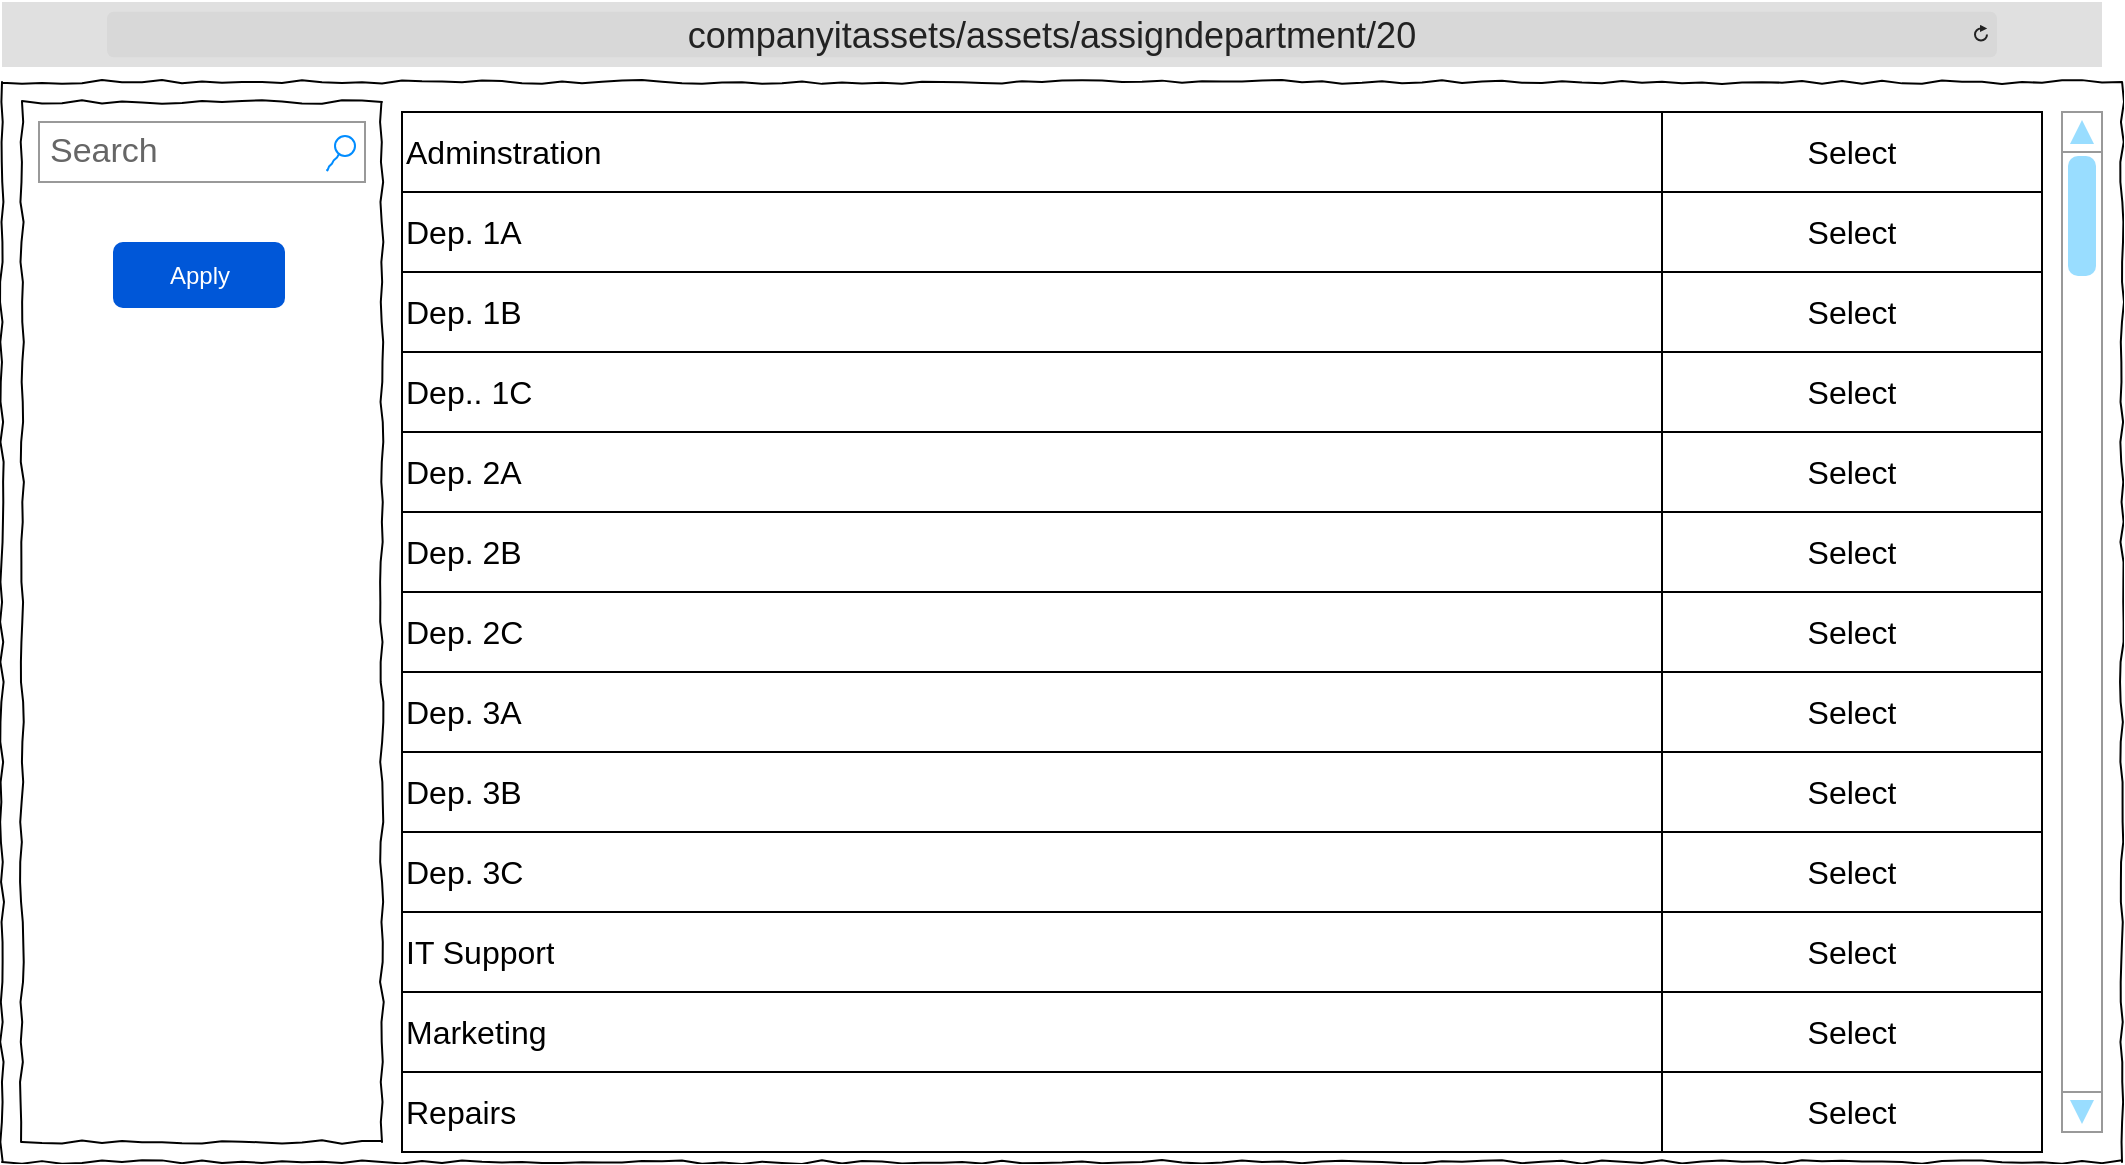 <mxfile version="26.0.11">
  <diagram name="Page-1" id="03018318-947c-dd8e-b7a3-06fadd420f32">
    <mxGraphModel dx="3354" dy="1258" grid="1" gridSize="10" guides="1" tooltips="1" connect="1" arrows="1" fold="1" page="1" pageScale="1" pageWidth="1100" pageHeight="850" background="none" math="0" shadow="0">
      <root>
        <mxCell id="0" />
        <mxCell id="1" parent="0" />
        <mxCell id="677b7b8949515195-10" value="" style="whiteSpace=wrap;html=1;rounded=0;shadow=0;labelBackgroundColor=none;strokeWidth=1;fillColor=none;fontFamily=Verdana;fontSize=12;align=center;comic=1;" parent="1" vertex="1">
          <mxGeometry x="30" y="50" width="180" height="520" as="geometry" />
        </mxCell>
        <mxCell id="677b7b8949515195-1" value="" style="whiteSpace=wrap;html=1;rounded=0;shadow=0;labelBackgroundColor=none;strokeColor=#000000;strokeWidth=1;fillColor=none;fontFamily=Verdana;fontSize=12;fontColor=#000000;align=center;comic=1;" parent="1" vertex="1">
          <mxGeometry x="20" y="40" width="1060" height="540" as="geometry" />
        </mxCell>
        <mxCell id="677b7b8949515195-3" value="Search" style="strokeWidth=1;shadow=0;dashed=0;align=center;html=1;shape=mxgraph.mockup.forms.searchBox;strokeColor=#999999;mainText=;strokeColor2=#008cff;fontColor=#666666;fontSize=17;align=left;spacingLeft=3;rounded=0;labelBackgroundColor=none;comic=1;" parent="1" vertex="1">
          <mxGeometry x="38.5" y="60" width="163" height="30" as="geometry" />
        </mxCell>
        <mxCell id="q4BZEvWAXVgxHDnkbYNj-130" value="Apply" style="rounded=1;fillColor=#0057D8;strokeColor=none;html=1;whiteSpace=wrap;fontColor=#ffffff;align=center;verticalAlign=middle;fontStyle=0;fontSize=12;sketch=0;" parent="1" vertex="1">
          <mxGeometry x="75.5" y="120" width="86" height="33" as="geometry" />
        </mxCell>
        <mxCell id="q4BZEvWAXVgxHDnkbYNj-132" value="" style="verticalLabelPosition=bottom;shadow=0;dashed=0;align=center;html=1;verticalAlign=top;strokeWidth=1;shape=mxgraph.mockup.navigation.scrollBar;strokeColor=#999999;barPos=99.512;fillColor2=#99ddff;strokeColor2=none;direction=north;" parent="1" vertex="1">
          <mxGeometry x="1050" y="55" width="20" height="510" as="geometry" />
        </mxCell>
        <mxCell id="zX-MKMj06BqSPDNbv460-1" value="&lt;font style=&quot;font-size: 18px;&quot;&gt;companyitassets/assets/assigndepartment/20&lt;/font&gt;" style="html=1;strokeWidth=1;shadow=0;dashed=0;shape=mxgraph.ios7ui.url;fillColor=#e0e0e0;strokeColor=#c0c0c0;buttonText=;strokeColor2=#222222;fontColor=#222222;fontSize=8;spacingTop=2;align=center;whiteSpace=wrap;" parent="1" vertex="1">
          <mxGeometry x="20" width="1050" height="32.5" as="geometry" />
        </mxCell>
        <mxCell id="NqG0voG3hVpZim7TbREO-1" value="" style="shape=table;startSize=0;container=1;collapsible=0;childLayout=tableLayout;fontSize=16;" parent="1" vertex="1">
          <mxGeometry x="220" y="55" width="820" height="520" as="geometry" />
        </mxCell>
        <mxCell id="NqG0voG3hVpZim7TbREO-47" style="shape=tableRow;horizontal=0;startSize=0;swimlaneHead=0;swimlaneBody=0;strokeColor=inherit;top=0;left=0;bottom=0;right=0;collapsible=0;dropTarget=0;fillColor=none;points=[[0,0.5],[1,0.5]];portConstraint=eastwest;fontSize=16;" parent="NqG0voG3hVpZim7TbREO-1" vertex="1">
          <mxGeometry width="820" height="40" as="geometry" />
        </mxCell>
        <mxCell id="NqG0voG3hVpZim7TbREO-48" value="Adminstration" style="shape=partialRectangle;html=1;whiteSpace=wrap;connectable=0;strokeColor=inherit;overflow=hidden;fillColor=none;top=0;left=0;bottom=0;right=0;pointerEvents=1;fontSize=16;align=left;" parent="NqG0voG3hVpZim7TbREO-47" vertex="1">
          <mxGeometry width="630" height="40" as="geometry">
            <mxRectangle width="630" height="40" as="alternateBounds" />
          </mxGeometry>
        </mxCell>
        <mxCell id="NqG0voG3hVpZim7TbREO-49" value="Select" style="shape=partialRectangle;html=1;whiteSpace=wrap;connectable=0;strokeColor=inherit;overflow=hidden;fillColor=none;top=0;left=0;bottom=0;right=0;pointerEvents=1;fontSize=16;fontColor=light-dark(#000000,#7EA6E0);" parent="NqG0voG3hVpZim7TbREO-47" vertex="1">
          <mxGeometry x="630" width="190" height="40" as="geometry">
            <mxRectangle width="190" height="40" as="alternateBounds" />
          </mxGeometry>
        </mxCell>
        <mxCell id="NqG0voG3hVpZim7TbREO-2" value="" style="shape=tableRow;horizontal=0;startSize=0;swimlaneHead=0;swimlaneBody=0;strokeColor=inherit;top=0;left=0;bottom=0;right=0;collapsible=0;dropTarget=0;fillColor=none;points=[[0,0.5],[1,0.5]];portConstraint=eastwest;fontSize=16;" parent="NqG0voG3hVpZim7TbREO-1" vertex="1">
          <mxGeometry y="40" width="820" height="40" as="geometry" />
        </mxCell>
        <mxCell id="NqG0voG3hVpZim7TbREO-3" value="Dep. 1A" style="shape=partialRectangle;html=1;whiteSpace=wrap;connectable=0;strokeColor=inherit;overflow=hidden;fillColor=none;top=0;left=0;bottom=0;right=0;pointerEvents=1;fontSize=16;align=left;" parent="NqG0voG3hVpZim7TbREO-2" vertex="1">
          <mxGeometry width="630" height="40" as="geometry">
            <mxRectangle width="630" height="40" as="alternateBounds" />
          </mxGeometry>
        </mxCell>
        <mxCell id="NqG0voG3hVpZim7TbREO-4" value="Select" style="shape=partialRectangle;html=1;whiteSpace=wrap;connectable=0;strokeColor=inherit;overflow=hidden;fillColor=none;top=0;left=0;bottom=0;right=0;pointerEvents=1;fontSize=16;fontColor=light-dark(#000000,#7EA6E0);" parent="NqG0voG3hVpZim7TbREO-2" vertex="1">
          <mxGeometry x="630" width="190" height="40" as="geometry">
            <mxRectangle width="190" height="40" as="alternateBounds" />
          </mxGeometry>
        </mxCell>
        <mxCell id="NqG0voG3hVpZim7TbREO-6" value="" style="shape=tableRow;horizontal=0;startSize=0;swimlaneHead=0;swimlaneBody=0;strokeColor=inherit;top=0;left=0;bottom=0;right=0;collapsible=0;dropTarget=0;fillColor=none;points=[[0,0.5],[1,0.5]];portConstraint=eastwest;fontSize=16;" parent="NqG0voG3hVpZim7TbREO-1" vertex="1">
          <mxGeometry y="80" width="820" height="40" as="geometry" />
        </mxCell>
        <mxCell id="NqG0voG3hVpZim7TbREO-7" value="Dep. 1B" style="shape=partialRectangle;html=1;whiteSpace=wrap;connectable=0;strokeColor=inherit;overflow=hidden;fillColor=none;top=0;left=0;bottom=0;right=0;pointerEvents=1;fontSize=16;align=left;" parent="NqG0voG3hVpZim7TbREO-6" vertex="1">
          <mxGeometry width="630" height="40" as="geometry">
            <mxRectangle width="630" height="40" as="alternateBounds" />
          </mxGeometry>
        </mxCell>
        <mxCell id="NqG0voG3hVpZim7TbREO-8" value="Select" style="shape=partialRectangle;html=1;whiteSpace=wrap;connectable=0;strokeColor=inherit;overflow=hidden;fillColor=none;top=0;left=0;bottom=0;right=0;pointerEvents=1;fontSize=16;fontColor=light-dark(#000000,#7EA6E0);" parent="NqG0voG3hVpZim7TbREO-6" vertex="1">
          <mxGeometry x="630" width="190" height="40" as="geometry">
            <mxRectangle width="190" height="40" as="alternateBounds" />
          </mxGeometry>
        </mxCell>
        <mxCell id="NqG0voG3hVpZim7TbREO-10" value="" style="shape=tableRow;horizontal=0;startSize=0;swimlaneHead=0;swimlaneBody=0;strokeColor=inherit;top=0;left=0;bottom=0;right=0;collapsible=0;dropTarget=0;fillColor=none;points=[[0,0.5],[1,0.5]];portConstraint=eastwest;fontSize=16;" parent="NqG0voG3hVpZim7TbREO-1" vertex="1">
          <mxGeometry y="120" width="820" height="40" as="geometry" />
        </mxCell>
        <mxCell id="NqG0voG3hVpZim7TbREO-11" value="Dep.. 1C" style="shape=partialRectangle;html=1;whiteSpace=wrap;connectable=0;strokeColor=inherit;overflow=hidden;fillColor=none;top=0;left=0;bottom=0;right=0;pointerEvents=1;fontSize=16;align=left;" parent="NqG0voG3hVpZim7TbREO-10" vertex="1">
          <mxGeometry width="630" height="40" as="geometry">
            <mxRectangle width="630" height="40" as="alternateBounds" />
          </mxGeometry>
        </mxCell>
        <mxCell id="NqG0voG3hVpZim7TbREO-12" value="Select" style="shape=partialRectangle;html=1;whiteSpace=wrap;connectable=0;strokeColor=inherit;overflow=hidden;fillColor=none;top=0;left=0;bottom=0;right=0;pointerEvents=1;fontSize=16;fontColor=light-dark(#000000,#7EA6E0);" parent="NqG0voG3hVpZim7TbREO-10" vertex="1">
          <mxGeometry x="630" width="190" height="40" as="geometry">
            <mxRectangle width="190" height="40" as="alternateBounds" />
          </mxGeometry>
        </mxCell>
        <mxCell id="NqG0voG3hVpZim7TbREO-14" style="shape=tableRow;horizontal=0;startSize=0;swimlaneHead=0;swimlaneBody=0;strokeColor=inherit;top=0;left=0;bottom=0;right=0;collapsible=0;dropTarget=0;fillColor=none;points=[[0,0.5],[1,0.5]];portConstraint=eastwest;fontSize=16;" parent="NqG0voG3hVpZim7TbREO-1" vertex="1">
          <mxGeometry y="160" width="820" height="40" as="geometry" />
        </mxCell>
        <mxCell id="NqG0voG3hVpZim7TbREO-15" value="Dep. 2A" style="shape=partialRectangle;html=1;whiteSpace=wrap;connectable=0;strokeColor=inherit;overflow=hidden;fillColor=none;top=0;left=0;bottom=0;right=0;pointerEvents=1;fontSize=16;align=left;" parent="NqG0voG3hVpZim7TbREO-14" vertex="1">
          <mxGeometry width="630" height="40" as="geometry">
            <mxRectangle width="630" height="40" as="alternateBounds" />
          </mxGeometry>
        </mxCell>
        <mxCell id="NqG0voG3hVpZim7TbREO-16" value="Select" style="shape=partialRectangle;html=1;whiteSpace=wrap;connectable=0;strokeColor=inherit;overflow=hidden;fillColor=none;top=0;left=0;bottom=0;right=0;pointerEvents=1;fontSize=16;fontColor=light-dark(#000000,#7EA6E0);" parent="NqG0voG3hVpZim7TbREO-14" vertex="1">
          <mxGeometry x="630" width="190" height="40" as="geometry">
            <mxRectangle width="190" height="40" as="alternateBounds" />
          </mxGeometry>
        </mxCell>
        <mxCell id="NqG0voG3hVpZim7TbREO-17" style="shape=tableRow;horizontal=0;startSize=0;swimlaneHead=0;swimlaneBody=0;strokeColor=inherit;top=0;left=0;bottom=0;right=0;collapsible=0;dropTarget=0;fillColor=none;points=[[0,0.5],[1,0.5]];portConstraint=eastwest;fontSize=16;" parent="NqG0voG3hVpZim7TbREO-1" vertex="1">
          <mxGeometry y="200" width="820" height="40" as="geometry" />
        </mxCell>
        <mxCell id="NqG0voG3hVpZim7TbREO-18" value="Dep. 2B" style="shape=partialRectangle;html=1;whiteSpace=wrap;connectable=0;strokeColor=inherit;overflow=hidden;fillColor=none;top=0;left=0;bottom=0;right=0;pointerEvents=1;fontSize=16;align=left;" parent="NqG0voG3hVpZim7TbREO-17" vertex="1">
          <mxGeometry width="630" height="40" as="geometry">
            <mxRectangle width="630" height="40" as="alternateBounds" />
          </mxGeometry>
        </mxCell>
        <mxCell id="NqG0voG3hVpZim7TbREO-19" value="Select" style="shape=partialRectangle;html=1;whiteSpace=wrap;connectable=0;strokeColor=inherit;overflow=hidden;fillColor=none;top=0;left=0;bottom=0;right=0;pointerEvents=1;fontSize=16;fontColor=light-dark(#000000,#7EA6E0);" parent="NqG0voG3hVpZim7TbREO-17" vertex="1">
          <mxGeometry x="630" width="190" height="40" as="geometry">
            <mxRectangle width="190" height="40" as="alternateBounds" />
          </mxGeometry>
        </mxCell>
        <mxCell id="NqG0voG3hVpZim7TbREO-20" style="shape=tableRow;horizontal=0;startSize=0;swimlaneHead=0;swimlaneBody=0;strokeColor=inherit;top=0;left=0;bottom=0;right=0;collapsible=0;dropTarget=0;fillColor=none;points=[[0,0.5],[1,0.5]];portConstraint=eastwest;fontSize=16;" parent="NqG0voG3hVpZim7TbREO-1" vertex="1">
          <mxGeometry y="240" width="820" height="40" as="geometry" />
        </mxCell>
        <mxCell id="NqG0voG3hVpZim7TbREO-21" value="Dep. 2C" style="shape=partialRectangle;html=1;whiteSpace=wrap;connectable=0;strokeColor=inherit;overflow=hidden;fillColor=none;top=0;left=0;bottom=0;right=0;pointerEvents=1;fontSize=16;align=left;" parent="NqG0voG3hVpZim7TbREO-20" vertex="1">
          <mxGeometry width="630" height="40" as="geometry">
            <mxRectangle width="630" height="40" as="alternateBounds" />
          </mxGeometry>
        </mxCell>
        <mxCell id="NqG0voG3hVpZim7TbREO-22" value="Select" style="shape=partialRectangle;html=1;whiteSpace=wrap;connectable=0;strokeColor=inherit;overflow=hidden;fillColor=none;top=0;left=0;bottom=0;right=0;pointerEvents=1;fontSize=16;fontColor=light-dark(#000000,#7EA6E0);" parent="NqG0voG3hVpZim7TbREO-20" vertex="1">
          <mxGeometry x="630" width="190" height="40" as="geometry">
            <mxRectangle width="190" height="40" as="alternateBounds" />
          </mxGeometry>
        </mxCell>
        <mxCell id="NqG0voG3hVpZim7TbREO-23" style="shape=tableRow;horizontal=0;startSize=0;swimlaneHead=0;swimlaneBody=0;strokeColor=inherit;top=0;left=0;bottom=0;right=0;collapsible=0;dropTarget=0;fillColor=none;points=[[0,0.5],[1,0.5]];portConstraint=eastwest;fontSize=16;" parent="NqG0voG3hVpZim7TbREO-1" vertex="1">
          <mxGeometry y="280" width="820" height="40" as="geometry" />
        </mxCell>
        <mxCell id="NqG0voG3hVpZim7TbREO-24" value="Dep. 3A" style="shape=partialRectangle;html=1;whiteSpace=wrap;connectable=0;strokeColor=inherit;overflow=hidden;fillColor=none;top=0;left=0;bottom=0;right=0;pointerEvents=1;fontSize=16;align=left;" parent="NqG0voG3hVpZim7TbREO-23" vertex="1">
          <mxGeometry width="630" height="40" as="geometry">
            <mxRectangle width="630" height="40" as="alternateBounds" />
          </mxGeometry>
        </mxCell>
        <mxCell id="NqG0voG3hVpZim7TbREO-25" value="Select" style="shape=partialRectangle;html=1;whiteSpace=wrap;connectable=0;strokeColor=inherit;overflow=hidden;fillColor=none;top=0;left=0;bottom=0;right=0;pointerEvents=1;fontSize=16;fontColor=light-dark(#000000,#7EA6E0);" parent="NqG0voG3hVpZim7TbREO-23" vertex="1">
          <mxGeometry x="630" width="190" height="40" as="geometry">
            <mxRectangle width="190" height="40" as="alternateBounds" />
          </mxGeometry>
        </mxCell>
        <mxCell id="NqG0voG3hVpZim7TbREO-26" style="shape=tableRow;horizontal=0;startSize=0;swimlaneHead=0;swimlaneBody=0;strokeColor=inherit;top=0;left=0;bottom=0;right=0;collapsible=0;dropTarget=0;fillColor=none;points=[[0,0.5],[1,0.5]];portConstraint=eastwest;fontSize=16;" parent="NqG0voG3hVpZim7TbREO-1" vertex="1">
          <mxGeometry y="320" width="820" height="40" as="geometry" />
        </mxCell>
        <mxCell id="NqG0voG3hVpZim7TbREO-27" value="Dep. 3B" style="shape=partialRectangle;html=1;whiteSpace=wrap;connectable=0;strokeColor=inherit;overflow=hidden;fillColor=none;top=0;left=0;bottom=0;right=0;pointerEvents=1;fontSize=16;align=left;" parent="NqG0voG3hVpZim7TbREO-26" vertex="1">
          <mxGeometry width="630" height="40" as="geometry">
            <mxRectangle width="630" height="40" as="alternateBounds" />
          </mxGeometry>
        </mxCell>
        <mxCell id="NqG0voG3hVpZim7TbREO-28" value="Select" style="shape=partialRectangle;html=1;whiteSpace=wrap;connectable=0;strokeColor=inherit;overflow=hidden;fillColor=none;top=0;left=0;bottom=0;right=0;pointerEvents=1;fontSize=16;fontColor=light-dark(#000000,#7EA6E0);" parent="NqG0voG3hVpZim7TbREO-26" vertex="1">
          <mxGeometry x="630" width="190" height="40" as="geometry">
            <mxRectangle width="190" height="40" as="alternateBounds" />
          </mxGeometry>
        </mxCell>
        <mxCell id="NqG0voG3hVpZim7TbREO-29" style="shape=tableRow;horizontal=0;startSize=0;swimlaneHead=0;swimlaneBody=0;strokeColor=inherit;top=0;left=0;bottom=0;right=0;collapsible=0;dropTarget=0;fillColor=none;points=[[0,0.5],[1,0.5]];portConstraint=eastwest;fontSize=16;" parent="NqG0voG3hVpZim7TbREO-1" vertex="1">
          <mxGeometry y="360" width="820" height="40" as="geometry" />
        </mxCell>
        <mxCell id="NqG0voG3hVpZim7TbREO-30" value="Dep. 3C" style="shape=partialRectangle;html=1;whiteSpace=wrap;connectable=0;strokeColor=inherit;overflow=hidden;fillColor=none;top=0;left=0;bottom=0;right=0;pointerEvents=1;fontSize=16;align=left;" parent="NqG0voG3hVpZim7TbREO-29" vertex="1">
          <mxGeometry width="630" height="40" as="geometry">
            <mxRectangle width="630" height="40" as="alternateBounds" />
          </mxGeometry>
        </mxCell>
        <mxCell id="NqG0voG3hVpZim7TbREO-31" value="Select" style="shape=partialRectangle;html=1;whiteSpace=wrap;connectable=0;strokeColor=inherit;overflow=hidden;fillColor=none;top=0;left=0;bottom=0;right=0;pointerEvents=1;fontSize=16;fontColor=light-dark(#000000,#7EA6E0);" parent="NqG0voG3hVpZim7TbREO-29" vertex="1">
          <mxGeometry x="630" width="190" height="40" as="geometry">
            <mxRectangle width="190" height="40" as="alternateBounds" />
          </mxGeometry>
        </mxCell>
        <mxCell id="NqG0voG3hVpZim7TbREO-32" style="shape=tableRow;horizontal=0;startSize=0;swimlaneHead=0;swimlaneBody=0;strokeColor=inherit;top=0;left=0;bottom=0;right=0;collapsible=0;dropTarget=0;fillColor=none;points=[[0,0.5],[1,0.5]];portConstraint=eastwest;fontSize=16;" parent="NqG0voG3hVpZim7TbREO-1" vertex="1">
          <mxGeometry y="400" width="820" height="40" as="geometry" />
        </mxCell>
        <mxCell id="NqG0voG3hVpZim7TbREO-33" value="IT Support" style="shape=partialRectangle;html=1;whiteSpace=wrap;connectable=0;strokeColor=inherit;overflow=hidden;fillColor=none;top=0;left=0;bottom=0;right=0;pointerEvents=1;fontSize=16;align=left;" parent="NqG0voG3hVpZim7TbREO-32" vertex="1">
          <mxGeometry width="630" height="40" as="geometry">
            <mxRectangle width="630" height="40" as="alternateBounds" />
          </mxGeometry>
        </mxCell>
        <mxCell id="NqG0voG3hVpZim7TbREO-34" value="Select" style="shape=partialRectangle;html=1;whiteSpace=wrap;connectable=0;strokeColor=inherit;overflow=hidden;fillColor=none;top=0;left=0;bottom=0;right=0;pointerEvents=1;fontSize=16;fontColor=light-dark(#000000,#7EA6E0);" parent="NqG0voG3hVpZim7TbREO-32" vertex="1">
          <mxGeometry x="630" width="190" height="40" as="geometry">
            <mxRectangle width="190" height="40" as="alternateBounds" />
          </mxGeometry>
        </mxCell>
        <mxCell id="NqG0voG3hVpZim7TbREO-35" style="shape=tableRow;horizontal=0;startSize=0;swimlaneHead=0;swimlaneBody=0;strokeColor=inherit;top=0;left=0;bottom=0;right=0;collapsible=0;dropTarget=0;fillColor=none;points=[[0,0.5],[1,0.5]];portConstraint=eastwest;fontSize=16;" parent="NqG0voG3hVpZim7TbREO-1" vertex="1">
          <mxGeometry y="440" width="820" height="40" as="geometry" />
        </mxCell>
        <mxCell id="NqG0voG3hVpZim7TbREO-36" value="Marketing" style="shape=partialRectangle;html=1;whiteSpace=wrap;connectable=0;strokeColor=inherit;overflow=hidden;fillColor=none;top=0;left=0;bottom=0;right=0;pointerEvents=1;fontSize=16;align=left;" parent="NqG0voG3hVpZim7TbREO-35" vertex="1">
          <mxGeometry width="630" height="40" as="geometry">
            <mxRectangle width="630" height="40" as="alternateBounds" />
          </mxGeometry>
        </mxCell>
        <mxCell id="NqG0voG3hVpZim7TbREO-37" value="Select" style="shape=partialRectangle;html=1;whiteSpace=wrap;connectable=0;strokeColor=inherit;overflow=hidden;fillColor=none;top=0;left=0;bottom=0;right=0;pointerEvents=1;fontSize=16;fontColor=light-dark(#000000,#7EA6E0);" parent="NqG0voG3hVpZim7TbREO-35" vertex="1">
          <mxGeometry x="630" width="190" height="40" as="geometry">
            <mxRectangle width="190" height="40" as="alternateBounds" />
          </mxGeometry>
        </mxCell>
        <mxCell id="NqG0voG3hVpZim7TbREO-38" style="shape=tableRow;horizontal=0;startSize=0;swimlaneHead=0;swimlaneBody=0;strokeColor=inherit;top=0;left=0;bottom=0;right=0;collapsible=0;dropTarget=0;fillColor=none;points=[[0,0.5],[1,0.5]];portConstraint=eastwest;fontSize=16;" parent="NqG0voG3hVpZim7TbREO-1" vertex="1">
          <mxGeometry y="480" width="820" height="40" as="geometry" />
        </mxCell>
        <mxCell id="NqG0voG3hVpZim7TbREO-39" value="Repairs" style="shape=partialRectangle;html=1;whiteSpace=wrap;connectable=0;strokeColor=inherit;overflow=hidden;fillColor=none;top=0;left=0;bottom=0;right=0;pointerEvents=1;fontSize=16;align=left;" parent="NqG0voG3hVpZim7TbREO-38" vertex="1">
          <mxGeometry width="630" height="40" as="geometry">
            <mxRectangle width="630" height="40" as="alternateBounds" />
          </mxGeometry>
        </mxCell>
        <mxCell id="NqG0voG3hVpZim7TbREO-40" value="Select" style="shape=partialRectangle;html=1;whiteSpace=wrap;connectable=0;strokeColor=inherit;overflow=hidden;fillColor=none;top=0;left=0;bottom=0;right=0;pointerEvents=1;fontSize=16;fontColor=light-dark(#000000,#7EA6E0);" parent="NqG0voG3hVpZim7TbREO-38" vertex="1">
          <mxGeometry x="630" width="190" height="40" as="geometry">
            <mxRectangle width="190" height="40" as="alternateBounds" />
          </mxGeometry>
        </mxCell>
      </root>
    </mxGraphModel>
  </diagram>
</mxfile>
